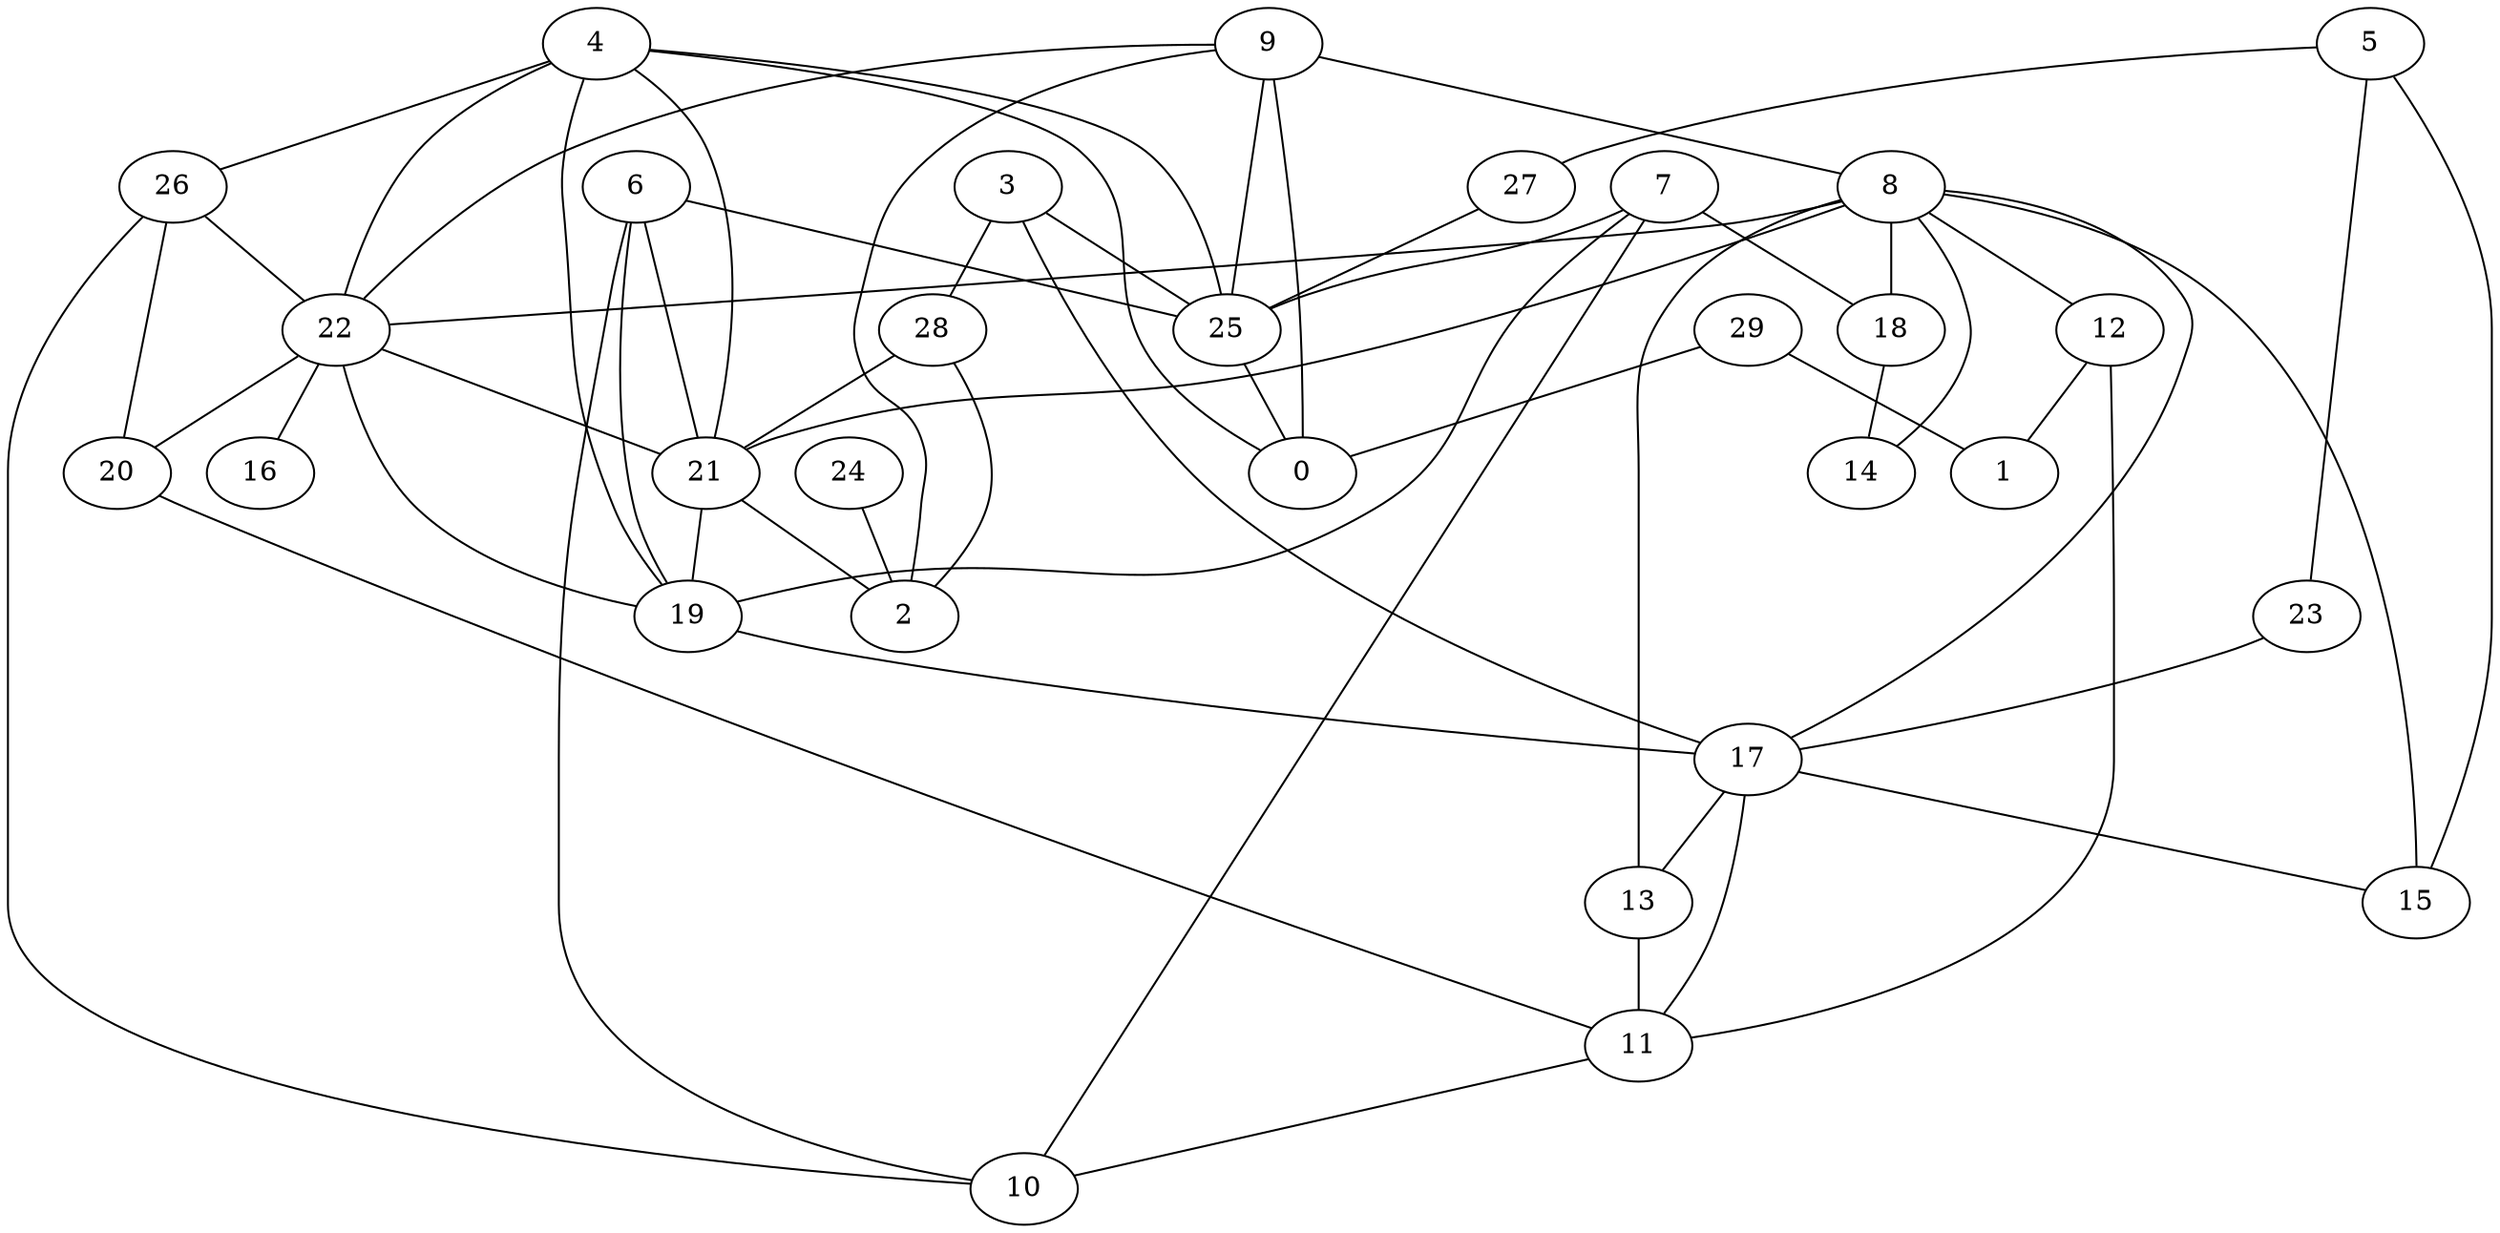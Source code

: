 digraph GG_graph {

subgraph G_graph {
edge [color = black]
"29" -> "1" [dir = none]
"29" -> "0" [dir = none]
"9" -> "0" [dir = none]
"9" -> "22" [dir = none]
"22" -> "16" [dir = none]
"22" -> "20" [dir = none]
"22" -> "21" [dir = none]
"19" -> "17" [dir = none]
"20" -> "11" [dir = none]
"17" -> "13" [dir = none]
"17" -> "15" [dir = none]
"28" -> "2" [dir = none]
"4" -> "19" [dir = none]
"4" -> "22" [dir = none]
"8" -> "14" [dir = none]
"8" -> "12" [dir = none]
"8" -> "21" [dir = none]
"21" -> "2" [dir = none]
"23" -> "17" [dir = none]
"5" -> "27" [dir = none]
"5" -> "23" [dir = none]
"7" -> "18" [dir = none]
"7" -> "19" [dir = none]
"26" -> "22" [dir = none]
"24" -> "2" [dir = none]
"6" -> "10" [dir = none]
"6" -> "25" [dir = none]
"6" -> "19" [dir = none]
"3" -> "17" [dir = none]
"12" -> "1" [dir = none]
"9" -> "2" [dir = none]
"27" -> "25" [dir = none]
"8" -> "17" [dir = none]
"13" -> "11" [dir = none]
"26" -> "10" [dir = none]
"8" -> "13" [dir = none]
"5" -> "15" [dir = none]
"6" -> "21" [dir = none]
"12" -> "11" [dir = none]
"3" -> "28" [dir = none]
"17" -> "11" [dir = none]
"25" -> "0" [dir = none]
"11" -> "10" [dir = none]
"18" -> "14" [dir = none]
"3" -> "25" [dir = none]
"28" -> "21" [dir = none]
"8" -> "18" [dir = none]
"4" -> "21" [dir = none]
"8" -> "22" [dir = none]
"7" -> "10" [dir = none]
"9" -> "25" [dir = none]
"4" -> "0" [dir = none]
"26" -> "20" [dir = none]
"4" -> "26" [dir = none]
"21" -> "19" [dir = none]
"7" -> "25" [dir = none]
"4" -> "25" [dir = none]
"8" -> "15" [dir = none]
"22" -> "19" [dir = none]
"9" -> "8" [dir = none]
}

}
